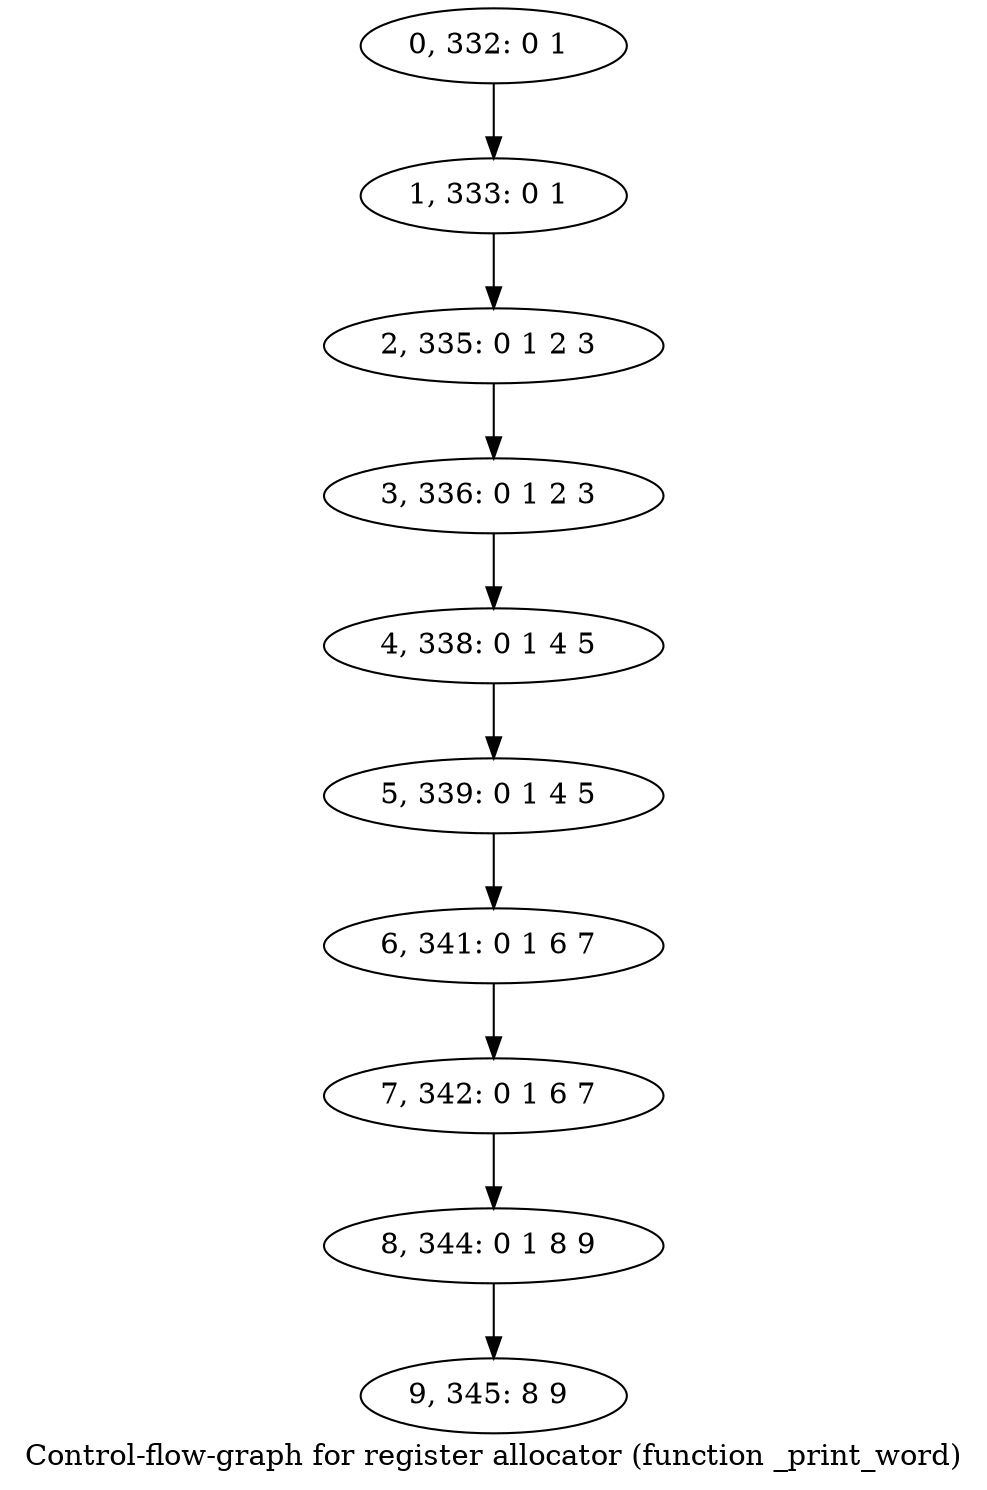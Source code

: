 digraph G {
graph [label="Control-flow-graph for register allocator (function _print_word)"]
0[label="0, 332: 0 1 "];
1[label="1, 333: 0 1 "];
2[label="2, 335: 0 1 2 3 "];
3[label="3, 336: 0 1 2 3 "];
4[label="4, 338: 0 1 4 5 "];
5[label="5, 339: 0 1 4 5 "];
6[label="6, 341: 0 1 6 7 "];
7[label="7, 342: 0 1 6 7 "];
8[label="8, 344: 0 1 8 9 "];
9[label="9, 345: 8 9 "];
0->1 ;
1->2 ;
2->3 ;
3->4 ;
4->5 ;
5->6 ;
6->7 ;
7->8 ;
8->9 ;
}
